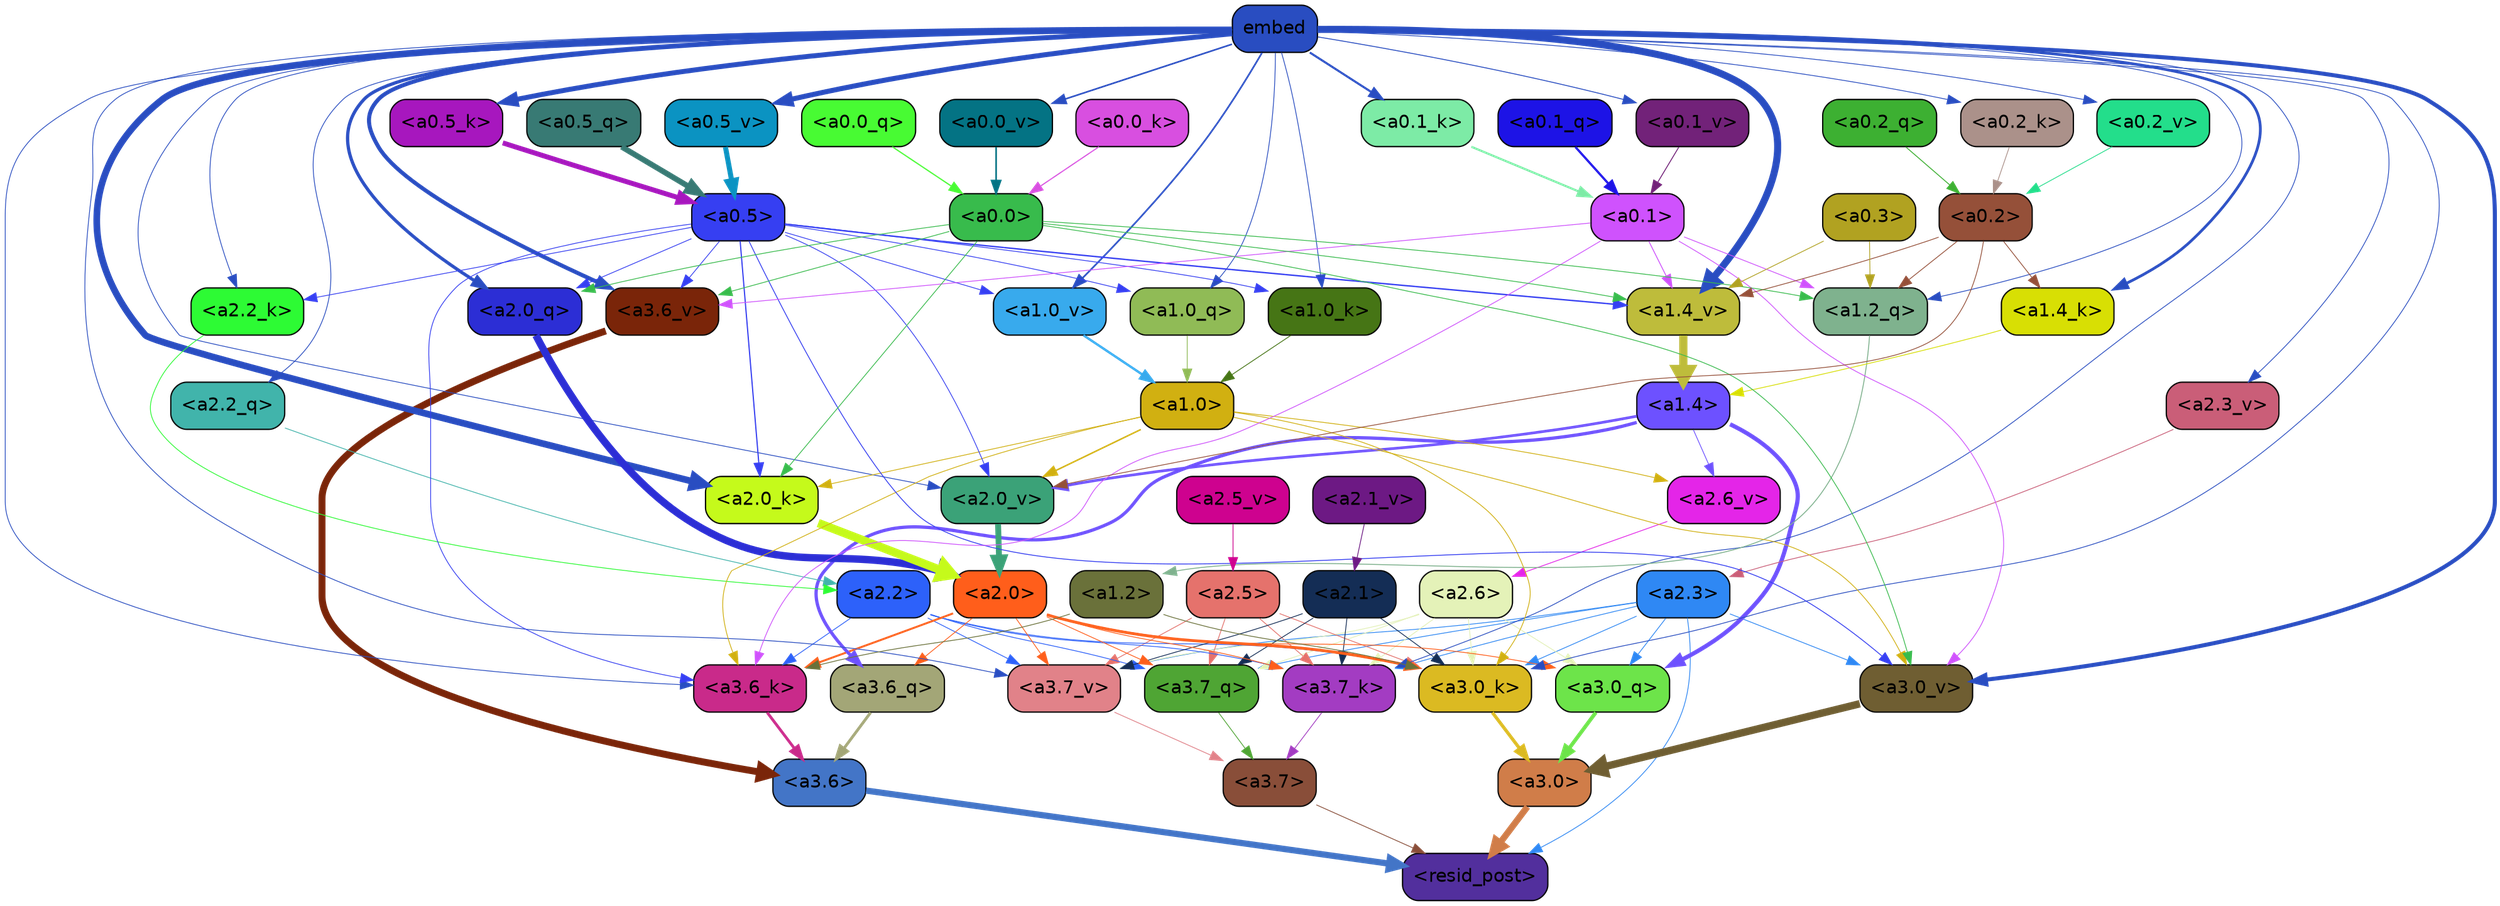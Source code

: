 strict digraph "" {
	graph [bgcolor=transparent,
		layout=dot,
		overlap=false,
		splines=true
	];
	"<a3.7>"	[color=black,
		fillcolor="#894e39",
		fontname=Helvetica,
		shape=box,
		style="filled, rounded"];
	"<resid_post>"	[color=black,
		fillcolor="#522f9d",
		fontname=Helvetica,
		shape=box,
		style="filled, rounded"];
	"<a3.7>" -> "<resid_post>"	[color="#894e39",
		penwidth=0.6];
	"<a3.6>"	[color=black,
		fillcolor="#4375c7",
		fontname=Helvetica,
		shape=box,
		style="filled, rounded"];
	"<a3.6>" -> "<resid_post>"	[color="#4375c7",
		penwidth=4.7534414529800415];
	"<a3.0>"	[color=black,
		fillcolor="#d07d49",
		fontname=Helvetica,
		shape=box,
		style="filled, rounded"];
	"<a3.0>" -> "<resid_post>"	[color="#d07d49",
		penwidth=4.898576855659485];
	"<a2.3>"	[color=black,
		fillcolor="#2f88f4",
		fontname=Helvetica,
		shape=box,
		style="filled, rounded"];
	"<a2.3>" -> "<resid_post>"	[color="#2f88f4",
		penwidth=0.6];
	"<a3.7_q>"	[color=black,
		fillcolor="#4fa534",
		fontname=Helvetica,
		shape=box,
		style="filled, rounded"];
	"<a2.3>" -> "<a3.7_q>"	[color="#2f88f4",
		penwidth=0.6];
	"<a3.0_q>"	[color=black,
		fillcolor="#6de44a",
		fontname=Helvetica,
		shape=box,
		style="filled, rounded"];
	"<a2.3>" -> "<a3.0_q>"	[color="#2f88f4",
		penwidth=0.6];
	"<a3.7_k>"	[color=black,
		fillcolor="#a33cc2",
		fontname=Helvetica,
		shape=box,
		style="filled, rounded"];
	"<a2.3>" -> "<a3.7_k>"	[color="#2f88f4",
		penwidth=0.6];
	"<a3.0_k>"	[color=black,
		fillcolor="#dbba22",
		fontname=Helvetica,
		shape=box,
		style="filled, rounded"];
	"<a2.3>" -> "<a3.0_k>"	[color="#2f88f4",
		penwidth=0.6];
	"<a3.7_v>"	[color=black,
		fillcolor="#e18289",
		fontname=Helvetica,
		shape=box,
		style="filled, rounded"];
	"<a2.3>" -> "<a3.7_v>"	[color="#2f88f4",
		penwidth=0.6];
	"<a3.0_v>"	[color=black,
		fillcolor="#6f5e32",
		fontname=Helvetica,
		shape=box,
		style="filled, rounded"];
	"<a2.3>" -> "<a3.0_v>"	[color="#2f88f4",
		penwidth=0.6];
	"<a3.7_q>" -> "<a3.7>"	[color="#4fa534",
		penwidth=0.6];
	"<a3.6_q>"	[color=black,
		fillcolor="#a3a677",
		fontname=Helvetica,
		shape=box,
		style="filled, rounded"];
	"<a3.6_q>" -> "<a3.6>"	[color="#a3a677",
		penwidth=2.160832464694977];
	"<a3.0_q>" -> "<a3.0>"	[color="#6de44a",
		penwidth=2.870753765106201];
	"<a3.7_k>" -> "<a3.7>"	[color="#a33cc2",
		penwidth=0.6];
	"<a3.6_k>"	[color=black,
		fillcolor="#c92a8a",
		fontname=Helvetica,
		shape=box,
		style="filled, rounded"];
	"<a3.6_k>" -> "<a3.6>"	[color="#c92a8a",
		penwidth=2.13908451795578];
	"<a3.0_k>" -> "<a3.0>"	[color="#dbba22",
		penwidth=2.520303964614868];
	"<a3.7_v>" -> "<a3.7>"	[color="#e18289",
		penwidth=0.6];
	"<a3.6_v>"	[color=black,
		fillcolor="#7a2509",
		fontname=Helvetica,
		shape=box,
		style="filled, rounded"];
	"<a3.6_v>" -> "<a3.6>"	[color="#7a2509",
		penwidth=5.297133803367615];
	"<a3.0_v>" -> "<a3.0>"	[color="#6f5e32",
		penwidth=5.680712580680847];
	"<a2.6>"	[color=black,
		fillcolor="#e4f2b8",
		fontname=Helvetica,
		shape=box,
		style="filled, rounded"];
	"<a2.6>" -> "<a3.7_q>"	[color="#e4f2b8",
		penwidth=0.6];
	"<a2.6>" -> "<a3.0_q>"	[color="#e4f2b8",
		penwidth=0.6];
	"<a2.6>" -> "<a3.7_k>"	[color="#e4f2b8",
		penwidth=0.6];
	"<a2.6>" -> "<a3.0_k>"	[color="#e4f2b8",
		penwidth=0.6];
	"<a2.6>" -> "<a3.7_v>"	[color="#e4f2b8",
		penwidth=0.6];
	"<a2.5>"	[color=black,
		fillcolor="#e5726c",
		fontname=Helvetica,
		shape=box,
		style="filled, rounded"];
	"<a2.5>" -> "<a3.7_q>"	[color="#e5726c",
		penwidth=0.6];
	"<a2.5>" -> "<a3.7_k>"	[color="#e5726c",
		penwidth=0.6];
	"<a2.5>" -> "<a3.0_k>"	[color="#e5726c",
		penwidth=0.6];
	"<a2.5>" -> "<a3.7_v>"	[color="#e5726c",
		penwidth=0.6];
	"<a2.2>"	[color=black,
		fillcolor="#2d61fa",
		fontname=Helvetica,
		shape=box,
		style="filled, rounded"];
	"<a2.2>" -> "<a3.7_q>"	[color="#2d61fa",
		penwidth=0.6];
	"<a2.2>" -> "<a3.7_k>"	[color="#2d61fa",
		penwidth=0.6];
	"<a2.2>" -> "<a3.6_k>"	[color="#2d61fa",
		penwidth=0.6];
	"<a2.2>" -> "<a3.0_k>"	[color="#2d61fa",
		penwidth=0.6];
	"<a2.2>" -> "<a3.7_v>"	[color="#2d61fa",
		penwidth=0.6];
	"<a2.1>"	[color=black,
		fillcolor="#142d55",
		fontname=Helvetica,
		shape=box,
		style="filled, rounded"];
	"<a2.1>" -> "<a3.7_q>"	[color="#142d55",
		penwidth=0.6];
	"<a2.1>" -> "<a3.7_k>"	[color="#142d55",
		penwidth=0.6];
	"<a2.1>" -> "<a3.0_k>"	[color="#142d55",
		penwidth=0.6];
	"<a2.1>" -> "<a3.7_v>"	[color="#142d55",
		penwidth=0.6];
	"<a2.0>"	[color=black,
		fillcolor="#ff5e1b",
		fontname=Helvetica,
		shape=box,
		style="filled, rounded"];
	"<a2.0>" -> "<a3.7_q>"	[color="#ff5e1b",
		penwidth=0.6];
	"<a2.0>" -> "<a3.6_q>"	[color="#ff5e1b",
		penwidth=0.6];
	"<a2.0>" -> "<a3.0_q>"	[color="#ff5e1b",
		penwidth=0.6];
	"<a2.0>" -> "<a3.7_k>"	[color="#ff5e1b",
		penwidth=0.6];
	"<a2.0>" -> "<a3.6_k>"	[color="#ff5e1b",
		penwidth=1.4855384826660156];
	"<a2.0>" -> "<a3.0_k>"	[color="#ff5e1b",
		penwidth=2.142689883708954];
	"<a2.0>" -> "<a3.7_v>"	[color="#ff5e1b",
		penwidth=0.6];
	"<a1.4>"	[color=black,
		fillcolor="#6d51ff",
		fontname=Helvetica,
		shape=box,
		style="filled, rounded"];
	"<a1.4>" -> "<a3.6_q>"	[color="#6d51ff",
		penwidth=2.4767253398895264];
	"<a1.4>" -> "<a3.0_q>"	[color="#6d51ff",
		penwidth=3.192750334739685];
	"<a2.6_v>"	[color=black,
		fillcolor="#e425e8",
		fontname=Helvetica,
		shape=box,
		style="filled, rounded"];
	"<a1.4>" -> "<a2.6_v>"	[color="#6d51ff",
		penwidth=0.6];
	"<a2.0_v>"	[color=black,
		fillcolor="#3ba278",
		fontname=Helvetica,
		shape=box,
		style="filled, rounded"];
	"<a1.4>" -> "<a2.0_v>"	[color="#6d51ff",
		penwidth=2.0349366441369057];
	embed	[color=black,
		fillcolor="#294dc1",
		fontname=Helvetica,
		shape=box,
		style="filled, rounded"];
	embed -> "<a3.7_k>"	[color="#294dc1",
		penwidth=0.6];
	embed -> "<a3.6_k>"	[color="#294dc1",
		penwidth=0.6];
	embed -> "<a3.0_k>"	[color="#294dc1",
		penwidth=0.6015868484973907];
	embed -> "<a3.7_v>"	[color="#294dc1",
		penwidth=0.6];
	embed -> "<a3.6_v>"	[color="#294dc1",
		penwidth=3.067279100418091];
	embed -> "<a3.0_v>"	[color="#294dc1",
		penwidth=3.0891895294189453];
	"<a2.2_q>"	[color=black,
		fillcolor="#41b4ab",
		fontname=Helvetica,
		shape=box,
		style="filled, rounded"];
	embed -> "<a2.2_q>"	[color="#294dc1",
		penwidth=0.6];
	"<a2.0_q>"	[color=black,
		fillcolor="#2c2ed5",
		fontname=Helvetica,
		shape=box,
		style="filled, rounded"];
	embed -> "<a2.0_q>"	[color="#294dc1",
		penwidth=2.482962191104889];
	"<a2.2_k>"	[color=black,
		fillcolor="#2dfb34",
		fontname=Helvetica,
		shape=box,
		style="filled, rounded"];
	embed -> "<a2.2_k>"	[color="#294dc1",
		penwidth=0.6];
	"<a2.0_k>"	[color=black,
		fillcolor="#c5fa1b",
		fontname=Helvetica,
		shape=box,
		style="filled, rounded"];
	embed -> "<a2.0_k>"	[color="#294dc1",
		penwidth=5.09069561958313];
	"<a2.3_v>"	[color=black,
		fillcolor="#ca5e78",
		fontname=Helvetica,
		shape=box,
		style="filled, rounded"];
	embed -> "<a2.3_v>"	[color="#294dc1",
		penwidth=0.6];
	embed -> "<a2.0_v>"	[color="#294dc1",
		penwidth=0.6];
	"<a1.2_q>"	[color=black,
		fillcolor="#7fb28e",
		fontname=Helvetica,
		shape=box,
		style="filled, rounded"];
	embed -> "<a1.2_q>"	[color="#294dc1",
		penwidth=0.6];
	"<a1.0_q>"	[color=black,
		fillcolor="#90bb56",
		fontname=Helvetica,
		shape=box,
		style="filled, rounded"];
	embed -> "<a1.0_q>"	[color="#294dc1",
		penwidth=0.6];
	"<a1.4_k>"	[color=black,
		fillcolor="#d8df04",
		fontname=Helvetica,
		shape=box,
		style="filled, rounded"];
	embed -> "<a1.4_k>"	[color="#294dc1",
		penwidth=2.0865602493286133];
	"<a1.0_k>"	[color=black,
		fillcolor="#467515",
		fontname=Helvetica,
		shape=box,
		style="filled, rounded"];
	embed -> "<a1.0_k>"	[color="#294dc1",
		penwidth=0.6];
	"<a1.4_v>"	[color=black,
		fillcolor="#bebc3b",
		fontname=Helvetica,
		shape=box,
		style="filled, rounded"];
	embed -> "<a1.4_v>"	[color="#294dc1",
		penwidth=5.391523122787476];
	"<a1.0_v>"	[color=black,
		fillcolor="#38aaed",
		fontname=Helvetica,
		shape=box,
		style="filled, rounded"];
	embed -> "<a1.0_v>"	[color="#294dc1",
		penwidth=1.2820317149162292];
	"<a0.5_k>"	[color=black,
		fillcolor="#a717be",
		fontname=Helvetica,
		shape=box,
		style="filled, rounded"];
	embed -> "<a0.5_k>"	[color="#294dc1",
		penwidth=3.780350238084793];
	"<a0.2_k>"	[color=black,
		fillcolor="#ab918a",
		fontname=Helvetica,
		shape=box,
		style="filled, rounded"];
	embed -> "<a0.2_k>"	[color="#294dc1",
		penwidth=0.6];
	"<a0.1_k>"	[color=black,
		fillcolor="#7deba6",
		fontname=Helvetica,
		shape=box,
		style="filled, rounded"];
	embed -> "<a0.1_k>"	[color="#294dc1",
		penwidth=1.5920617580413818];
	"<a0.5_v>"	[color=black,
		fillcolor="#0b93c2",
		fontname=Helvetica,
		shape=box,
		style="filled, rounded"];
	embed -> "<a0.5_v>"	[color="#294dc1",
		penwidth=3.845047429203987];
	"<a0.2_v>"	[color=black,
		fillcolor="#23de8b",
		fontname=Helvetica,
		shape=box,
		style="filled, rounded"];
	embed -> "<a0.2_v>"	[color="#294dc1",
		penwidth=0.6];
	"<a0.1_v>"	[color=black,
		fillcolor="#722279",
		fontname=Helvetica,
		shape=box,
		style="filled, rounded"];
	embed -> "<a0.1_v>"	[color="#294dc1",
		penwidth=0.6841893196105957];
	"<a0.0_v>"	[color=black,
		fillcolor="#047384",
		fontname=Helvetica,
		shape=box,
		style="filled, rounded"];
	embed -> "<a0.0_v>"	[color="#294dc1",
		penwidth=1.2129571437835693];
	"<a1.2>"	[color=black,
		fillcolor="#6a713a",
		fontname=Helvetica,
		shape=box,
		style="filled, rounded"];
	"<a1.2>" -> "<a3.6_k>"	[color="#6a713a",
		penwidth=0.6];
	"<a1.2>" -> "<a3.0_k>"	[color="#6a713a",
		penwidth=0.6];
	"<a1.0>"	[color=black,
		fillcolor="#d1b011",
		fontname=Helvetica,
		shape=box,
		style="filled, rounded"];
	"<a1.0>" -> "<a3.6_k>"	[color="#d1b011",
		penwidth=0.6];
	"<a1.0>" -> "<a3.0_k>"	[color="#d1b011",
		penwidth=0.6];
	"<a1.0>" -> "<a3.0_v>"	[color="#d1b011",
		penwidth=0.6];
	"<a1.0>" -> "<a2.0_k>"	[color="#d1b011",
		penwidth=0.6];
	"<a1.0>" -> "<a2.6_v>"	[color="#d1b011",
		penwidth=0.6];
	"<a1.0>" -> "<a2.0_v>"	[color="#d1b011",
		penwidth=1.1342760920524597];
	"<a0.5>"	[color=black,
		fillcolor="#363ff2",
		fontname=Helvetica,
		shape=box,
		style="filled, rounded"];
	"<a0.5>" -> "<a3.6_k>"	[color="#363ff2",
		penwidth=0.6];
	"<a0.5>" -> "<a3.6_v>"	[color="#363ff2",
		penwidth=0.6];
	"<a0.5>" -> "<a3.0_v>"	[color="#363ff2",
		penwidth=0.6549575447570533];
	"<a0.5>" -> "<a2.0_q>"	[color="#363ff2",
		penwidth=0.6];
	"<a0.5>" -> "<a2.2_k>"	[color="#363ff2",
		penwidth=0.6];
	"<a0.5>" -> "<a2.0_k>"	[color="#363ff2",
		penwidth=0.8980485796928406];
	"<a0.5>" -> "<a2.0_v>"	[color="#363ff2",
		penwidth=0.6];
	"<a0.5>" -> "<a1.0_q>"	[color="#363ff2",
		penwidth=0.6];
	"<a0.5>" -> "<a1.0_k>"	[color="#363ff2",
		penwidth=0.6];
	"<a0.5>" -> "<a1.4_v>"	[color="#363ff2",
		penwidth=1.060444712638855];
	"<a0.5>" -> "<a1.0_v>"	[color="#363ff2",
		penwidth=0.6];
	"<a0.1>"	[color=black,
		fillcolor="#cf52fd",
		fontname=Helvetica,
		shape=box,
		style="filled, rounded"];
	"<a0.1>" -> "<a3.6_k>"	[color="#cf52fd",
		penwidth=0.6];
	"<a0.1>" -> "<a3.6_v>"	[color="#cf52fd",
		penwidth=0.6];
	"<a0.1>" -> "<a3.0_v>"	[color="#cf52fd",
		penwidth=0.6];
	"<a0.1>" -> "<a1.2_q>"	[color="#cf52fd",
		penwidth=0.6];
	"<a0.1>" -> "<a1.4_v>"	[color="#cf52fd",
		penwidth=0.6688870191574097];
	"<a0.0>"	[color=black,
		fillcolor="#38bb4c",
		fontname=Helvetica,
		shape=box,
		style="filled, rounded"];
	"<a0.0>" -> "<a3.6_v>"	[color="#38bb4c",
		penwidth=0.6];
	"<a0.0>" -> "<a3.0_v>"	[color="#38bb4c",
		penwidth=0.6];
	"<a0.0>" -> "<a2.0_q>"	[color="#38bb4c",
		penwidth=0.6];
	"<a0.0>" -> "<a2.0_k>"	[color="#38bb4c",
		penwidth=0.6];
	"<a0.0>" -> "<a1.2_q>"	[color="#38bb4c",
		penwidth=0.6];
	"<a0.0>" -> "<a1.4_v>"	[color="#38bb4c",
		penwidth=0.6];
	"<a2.2_q>" -> "<a2.2>"	[color="#41b4ab",
		penwidth=0.6];
	"<a2.0_q>" -> "<a2.0>"	[color="#2c2ed5",
		penwidth=5.653985500335693];
	"<a2.2_k>" -> "<a2.2>"	[color="#2dfb34",
		penwidth=0.6];
	"<a2.0_k>" -> "<a2.0>"	[color="#c5fa1b",
		penwidth=6.397904872894287];
	"<a2.6_v>" -> "<a2.6>"	[color="#e425e8",
		penwidth=0.6];
	"<a2.5_v>"	[color=black,
		fillcolor="#ce028f",
		fontname=Helvetica,
		shape=box,
		style="filled, rounded"];
	"<a2.5_v>" -> "<a2.5>"	[color="#ce028f",
		penwidth=0.6];
	"<a2.3_v>" -> "<a2.3>"	[color="#ca5e78",
		penwidth=0.6];
	"<a2.1_v>"	[color=black,
		fillcolor="#6d1984",
		fontname=Helvetica,
		shape=box,
		style="filled, rounded"];
	"<a2.1_v>" -> "<a2.1>"	[color="#6d1984",
		penwidth=0.6];
	"<a2.0_v>" -> "<a2.0>"	[color="#3ba278",
		penwidth=4.48047137260437];
	"<a0.2>"	[color=black,
		fillcolor="#955039",
		fontname=Helvetica,
		shape=box,
		style="filled, rounded"];
	"<a0.2>" -> "<a2.0_v>"	[color="#955039",
		penwidth=0.6];
	"<a0.2>" -> "<a1.2_q>"	[color="#955039",
		penwidth=0.6];
	"<a0.2>" -> "<a1.4_k>"	[color="#955039",
		penwidth=0.6];
	"<a0.2>" -> "<a1.4_v>"	[color="#955039",
		penwidth=0.6];
	"<a1.2_q>" -> "<a1.2>"	[color="#7fb28e",
		penwidth=0.702675461769104];
	"<a1.0_q>" -> "<a1.0>"	[color="#90bb56",
		penwidth=0.6];
	"<a1.4_k>" -> "<a1.4>"	[color="#d8df04",
		penwidth=0.6];
	"<a1.0_k>" -> "<a1.0>"	[color="#467515",
		penwidth=0.6];
	"<a1.4_v>" -> "<a1.4>"	[color="#bebc3b",
		penwidth=6.273579955101013];
	"<a1.0_v>" -> "<a1.0>"	[color="#38aaed",
		penwidth=1.7821020036935806];
	"<a0.3>"	[color=black,
		fillcolor="#b1a221",
		fontname=Helvetica,
		shape=box,
		style="filled, rounded"];
	"<a0.3>" -> "<a1.2_q>"	[color="#b1a221",
		penwidth=0.6];
	"<a0.3>" -> "<a1.4_v>"	[color="#b1a221",
		penwidth=0.6];
	"<a0.5_q>"	[color=black,
		fillcolor="#387a74",
		fontname=Helvetica,
		shape=box,
		style="filled, rounded"];
	"<a0.5_q>" -> "<a0.5>"	[color="#387a74",
		penwidth=4.261124700307846];
	"<a0.2_q>"	[color=black,
		fillcolor="#3db032",
		fontname=Helvetica,
		shape=box,
		style="filled, rounded"];
	"<a0.2_q>" -> "<a0.2>"	[color="#3db032",
		penwidth=0.68086838722229];
	"<a0.1_q>"	[color=black,
		fillcolor="#1d13e6",
		fontname=Helvetica,
		shape=box,
		style="filled, rounded"];
	"<a0.1_q>" -> "<a0.1>"	[color="#1d13e6",
		penwidth=1.6957619190216064];
	"<a0.0_q>"	[color=black,
		fillcolor="#48fb33",
		fontname=Helvetica,
		shape=box,
		style="filled, rounded"];
	"<a0.0_q>" -> "<a0.0>"	[color="#48fb33",
		penwidth=0.9356684684753418];
	"<a0.5_k>" -> "<a0.5>"	[color="#a717be",
		penwidth=3.774221658706665];
	"<a0.2_k>" -> "<a0.2>"	[color="#ab918a",
		penwidth=0.6];
	"<a0.1_k>" -> "<a0.1>"	[color="#7deba6",
		penwidth=1.5772395133972168];
	"<a0.0_k>"	[color=black,
		fillcolor="#d84fe0",
		fontname=Helvetica,
		shape=box,
		style="filled, rounded"];
	"<a0.0_k>" -> "<a0.0>"	[color="#d84fe0",
		penwidth=0.8415243625640869];
	"<a0.5_v>" -> "<a0.5>"	[color="#0b93c2",
		penwidth=3.851448491215706];
	"<a0.2_v>" -> "<a0.2>"	[color="#23de8b",
		penwidth=0.6];
	"<a0.1_v>" -> "<a0.1>"	[color="#722279",
		penwidth=0.7046854496002197];
	"<a0.0_v>" -> "<a0.0>"	[color="#047384",
		penwidth=1.2174623012542725];
}
